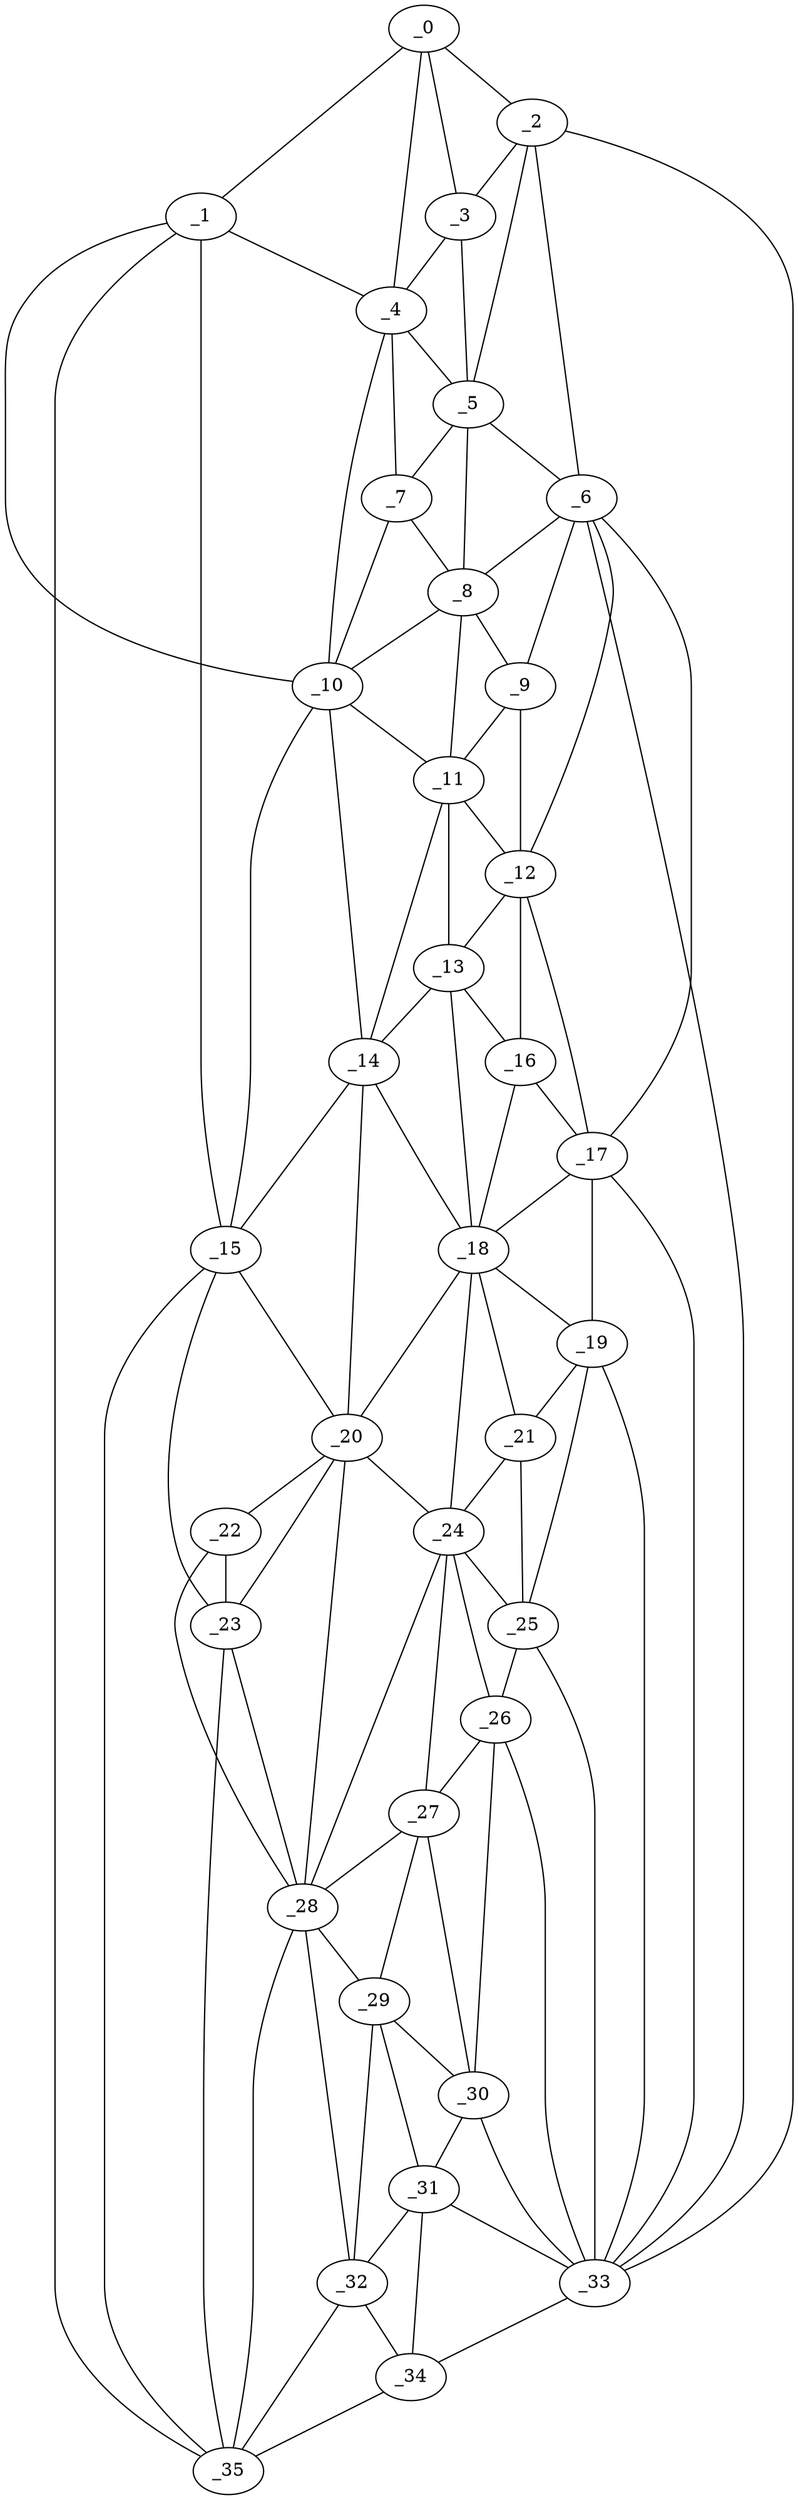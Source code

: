 graph "obj1__180.gxl" {
	_0	 [x=6,
		y=68];
	_1	 [x=6,
		y=85];
	_0 -- _1	 [valence=1];
	_2	 [x=7,
		y=41];
	_0 -- _2	 [valence=1];
	_3	 [x=14,
		y=51];
	_0 -- _3	 [valence=1];
	_4	 [x=26,
		y=61];
	_0 -- _4	 [valence=2];
	_1 -- _4	 [valence=1];
	_10	 [x=49,
		y=81];
	_1 -- _10	 [valence=1];
	_15	 [x=63,
		y=83];
	_1 -- _15	 [valence=2];
	_35	 [x=126,
		y=86];
	_1 -- _35	 [valence=1];
	_2 -- _3	 [valence=2];
	_5	 [x=28,
		y=47];
	_2 -- _5	 [valence=2];
	_6	 [x=33,
		y=47];
	_2 -- _6	 [valence=1];
	_33	 [x=119,
		y=41];
	_2 -- _33	 [valence=1];
	_3 -- _4	 [valence=1];
	_3 -- _5	 [valence=2];
	_4 -- _5	 [valence=2];
	_7	 [x=33,
		y=61];
	_4 -- _7	 [valence=2];
	_4 -- _10	 [valence=2];
	_5 -- _6	 [valence=2];
	_5 -- _7	 [valence=1];
	_8	 [x=36,
		y=59];
	_5 -- _8	 [valence=1];
	_6 -- _8	 [valence=1];
	_9	 [x=42,
		y=53];
	_6 -- _9	 [valence=2];
	_12	 [x=55,
		y=51];
	_6 -- _12	 [valence=2];
	_17	 [x=72,
		y=51];
	_6 -- _17	 [valence=2];
	_6 -- _33	 [valence=1];
	_7 -- _8	 [valence=2];
	_7 -- _10	 [valence=1];
	_8 -- _9	 [valence=2];
	_8 -- _10	 [valence=2];
	_11	 [x=54,
		y=60];
	_8 -- _11	 [valence=2];
	_9 -- _11	 [valence=1];
	_9 -- _12	 [valence=1];
	_10 -- _11	 [valence=2];
	_14	 [x=63,
		y=73];
	_10 -- _14	 [valence=1];
	_10 -- _15	 [valence=2];
	_11 -- _12	 [valence=2];
	_13	 [x=62,
		y=58];
	_11 -- _13	 [valence=2];
	_11 -- _14	 [valence=1];
	_12 -- _13	 [valence=1];
	_16	 [x=69,
		y=53];
	_12 -- _16	 [valence=1];
	_12 -- _17	 [valence=1];
	_13 -- _14	 [valence=2];
	_13 -- _16	 [valence=2];
	_18	 [x=77,
		y=62];
	_13 -- _18	 [valence=2];
	_14 -- _15	 [valence=2];
	_14 -- _18	 [valence=2];
	_20	 [x=81,
		y=73];
	_14 -- _20	 [valence=2];
	_15 -- _20	 [valence=1];
	_23	 [x=85,
		y=83];
	_15 -- _23	 [valence=2];
	_15 -- _35	 [valence=1];
	_16 -- _17	 [valence=2];
	_16 -- _18	 [valence=1];
	_17 -- _18	 [valence=1];
	_19	 [x=79,
		y=51];
	_17 -- _19	 [valence=2];
	_17 -- _33	 [valence=2];
	_18 -- _19	 [valence=2];
	_18 -- _20	 [valence=2];
	_21	 [x=84,
		y=58];
	_18 -- _21	 [valence=1];
	_24	 [x=87,
		y=61];
	_18 -- _24	 [valence=1];
	_19 -- _21	 [valence=2];
	_25	 [x=89,
		y=52];
	_19 -- _25	 [valence=2];
	_19 -- _33	 [valence=1];
	_22	 [x=85,
		y=79];
	_20 -- _22	 [valence=2];
	_20 -- _23	 [valence=2];
	_20 -- _24	 [valence=2];
	_28	 [x=99,
		y=76];
	_20 -- _28	 [valence=2];
	_21 -- _24	 [valence=1];
	_21 -- _25	 [valence=2];
	_22 -- _23	 [valence=2];
	_22 -- _28	 [valence=1];
	_23 -- _28	 [valence=2];
	_23 -- _35	 [valence=1];
	_24 -- _25	 [valence=2];
	_26	 [x=94,
		y=52];
	_24 -- _26	 [valence=2];
	_27	 [x=98,
		y=58];
	_24 -- _27	 [valence=2];
	_24 -- _28	 [valence=1];
	_25 -- _26	 [valence=1];
	_25 -- _33	 [valence=2];
	_26 -- _27	 [valence=2];
	_30	 [x=109,
		y=53];
	_26 -- _30	 [valence=2];
	_26 -- _33	 [valence=2];
	_27 -- _28	 [valence=2];
	_29	 [x=108,
		y=61];
	_27 -- _29	 [valence=2];
	_27 -- _30	 [valence=1];
	_28 -- _29	 [valence=2];
	_32	 [x=116,
		y=65];
	_28 -- _32	 [valence=2];
	_28 -- _35	 [valence=2];
	_29 -- _30	 [valence=1];
	_31	 [x=114,
		y=54];
	_29 -- _31	 [valence=2];
	_29 -- _32	 [valence=2];
	_30 -- _31	 [valence=2];
	_30 -- _33	 [valence=1];
	_31 -- _32	 [valence=1];
	_31 -- _33	 [valence=2];
	_34	 [x=125,
		y=68];
	_31 -- _34	 [valence=2];
	_32 -- _34	 [valence=2];
	_32 -- _35	 [valence=2];
	_33 -- _34	 [valence=1];
	_34 -- _35	 [valence=1];
}
